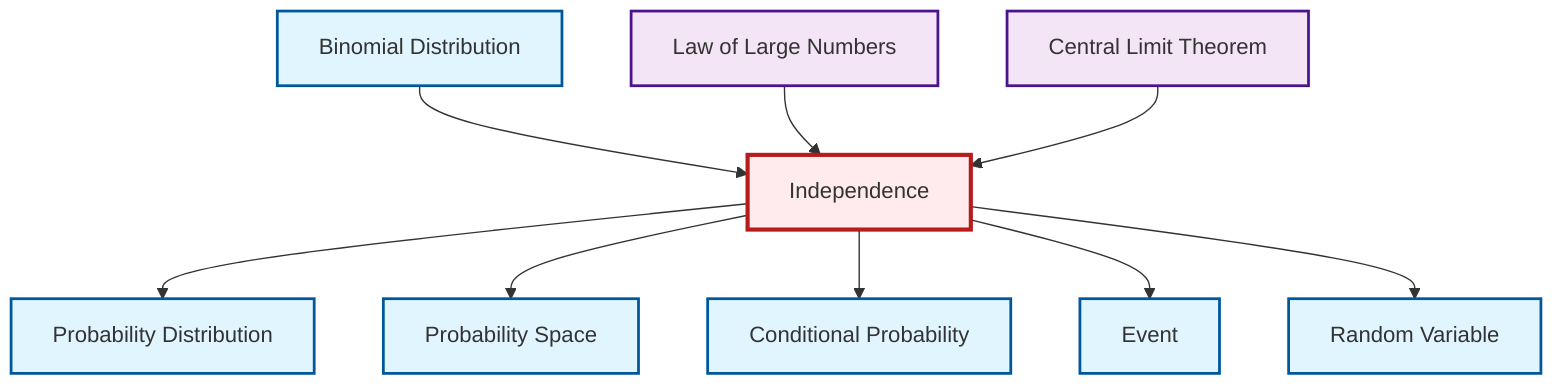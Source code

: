 graph TD
    classDef definition fill:#e1f5fe,stroke:#01579b,stroke-width:2px
    classDef theorem fill:#f3e5f5,stroke:#4a148c,stroke-width:2px
    classDef axiom fill:#fff3e0,stroke:#e65100,stroke-width:2px
    classDef example fill:#e8f5e9,stroke:#1b5e20,stroke-width:2px
    classDef current fill:#ffebee,stroke:#b71c1c,stroke-width:3px
    def-probability-distribution["Probability Distribution"]:::definition
    thm-central-limit["Central Limit Theorem"]:::theorem
    thm-law-of-large-numbers["Law of Large Numbers"]:::theorem
    def-conditional-probability["Conditional Probability"]:::definition
    def-independence["Independence"]:::definition
    def-random-variable["Random Variable"]:::definition
    def-probability-space["Probability Space"]:::definition
    def-event["Event"]:::definition
    def-binomial-distribution["Binomial Distribution"]:::definition
    def-independence --> def-probability-distribution
    def-independence --> def-probability-space
    def-independence --> def-conditional-probability
    def-binomial-distribution --> def-independence
    def-independence --> def-event
    thm-law-of-large-numbers --> def-independence
    thm-central-limit --> def-independence
    def-independence --> def-random-variable
    class def-independence current